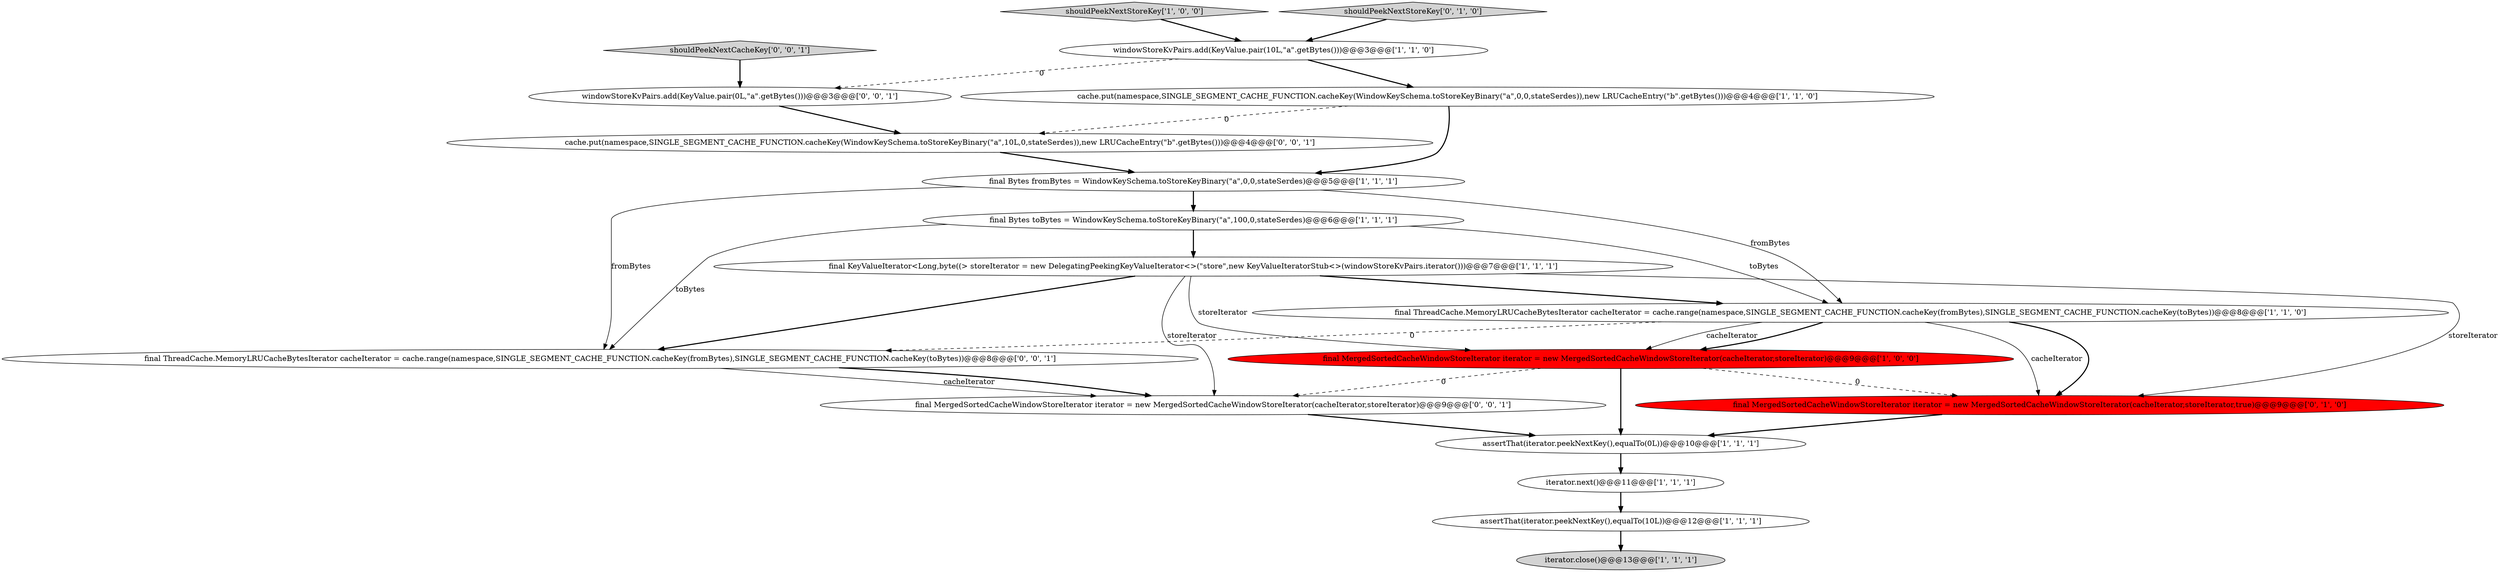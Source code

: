 digraph {
8 [style = filled, label = "windowStoreKvPairs.add(KeyValue.pair(10L,\"a\".getBytes()))@@@3@@@['1', '1', '0']", fillcolor = white, shape = ellipse image = "AAA0AAABBB1BBB"];
9 [style = filled, label = "iterator.next()@@@11@@@['1', '1', '1']", fillcolor = white, shape = ellipse image = "AAA0AAABBB1BBB"];
6 [style = filled, label = "shouldPeekNextStoreKey['1', '0', '0']", fillcolor = lightgray, shape = diamond image = "AAA0AAABBB1BBB"];
17 [style = filled, label = "cache.put(namespace,SINGLE_SEGMENT_CACHE_FUNCTION.cacheKey(WindowKeySchema.toStoreKeyBinary(\"a\",10L,0,stateSerdes)),new LRUCacheEntry(\"b\".getBytes()))@@@4@@@['0', '0', '1']", fillcolor = white, shape = ellipse image = "AAA0AAABBB3BBB"];
7 [style = filled, label = "assertThat(iterator.peekNextKey(),equalTo(10L))@@@12@@@['1', '1', '1']", fillcolor = white, shape = ellipse image = "AAA0AAABBB1BBB"];
16 [style = filled, label = "windowStoreKvPairs.add(KeyValue.pair(0L,\"a\".getBytes()))@@@3@@@['0', '0', '1']", fillcolor = white, shape = ellipse image = "AAA0AAABBB3BBB"];
4 [style = filled, label = "final MergedSortedCacheWindowStoreIterator iterator = new MergedSortedCacheWindowStoreIterator(cacheIterator,storeIterator)@@@9@@@['1', '0', '0']", fillcolor = red, shape = ellipse image = "AAA1AAABBB1BBB"];
18 [style = filled, label = "shouldPeekNextCacheKey['0', '0', '1']", fillcolor = lightgray, shape = diamond image = "AAA0AAABBB3BBB"];
11 [style = filled, label = "cache.put(namespace,SINGLE_SEGMENT_CACHE_FUNCTION.cacheKey(WindowKeySchema.toStoreKeyBinary(\"a\",0,0,stateSerdes)),new LRUCacheEntry(\"b\".getBytes()))@@@4@@@['1', '1', '0']", fillcolor = white, shape = ellipse image = "AAA0AAABBB1BBB"];
12 [style = filled, label = "final MergedSortedCacheWindowStoreIterator iterator = new MergedSortedCacheWindowStoreIterator(cacheIterator,storeIterator,true)@@@9@@@['0', '1', '0']", fillcolor = red, shape = ellipse image = "AAA1AAABBB2BBB"];
10 [style = filled, label = "final ThreadCache.MemoryLRUCacheBytesIterator cacheIterator = cache.range(namespace,SINGLE_SEGMENT_CACHE_FUNCTION.cacheKey(fromBytes),SINGLE_SEGMENT_CACHE_FUNCTION.cacheKey(toBytes))@@@8@@@['1', '1', '0']", fillcolor = white, shape = ellipse image = "AAA0AAABBB1BBB"];
2 [style = filled, label = "final Bytes toBytes = WindowKeySchema.toStoreKeyBinary(\"a\",100,0,stateSerdes)@@@6@@@['1', '1', '1']", fillcolor = white, shape = ellipse image = "AAA0AAABBB1BBB"];
15 [style = filled, label = "final MergedSortedCacheWindowStoreIterator iterator = new MergedSortedCacheWindowStoreIterator(cacheIterator,storeIterator)@@@9@@@['0', '0', '1']", fillcolor = white, shape = ellipse image = "AAA0AAABBB3BBB"];
14 [style = filled, label = "final ThreadCache.MemoryLRUCacheBytesIterator cacheIterator = cache.range(namespace,SINGLE_SEGMENT_CACHE_FUNCTION.cacheKey(fromBytes),SINGLE_SEGMENT_CACHE_FUNCTION.cacheKey(toBytes))@@@8@@@['0', '0', '1']", fillcolor = white, shape = ellipse image = "AAA0AAABBB3BBB"];
5 [style = filled, label = "assertThat(iterator.peekNextKey(),equalTo(0L))@@@10@@@['1', '1', '1']", fillcolor = white, shape = ellipse image = "AAA0AAABBB1BBB"];
1 [style = filled, label = "final KeyValueIterator<Long,byte((> storeIterator = new DelegatingPeekingKeyValueIterator<>(\"store\",new KeyValueIteratorStub<>(windowStoreKvPairs.iterator()))@@@7@@@['1', '1', '1']", fillcolor = white, shape = ellipse image = "AAA0AAABBB1BBB"];
0 [style = filled, label = "final Bytes fromBytes = WindowKeySchema.toStoreKeyBinary(\"a\",0,0,stateSerdes)@@@5@@@['1', '1', '1']", fillcolor = white, shape = ellipse image = "AAA0AAABBB1BBB"];
13 [style = filled, label = "shouldPeekNextStoreKey['0', '1', '0']", fillcolor = lightgray, shape = diamond image = "AAA0AAABBB2BBB"];
3 [style = filled, label = "iterator.close()@@@13@@@['1', '1', '1']", fillcolor = lightgray, shape = ellipse image = "AAA0AAABBB1BBB"];
8->16 [style = dashed, label="0"];
12->5 [style = bold, label=""];
5->9 [style = bold, label=""];
2->1 [style = bold, label=""];
14->15 [style = solid, label="cacheIterator"];
0->2 [style = bold, label=""];
10->4 [style = solid, label="cacheIterator"];
16->17 [style = bold, label=""];
1->12 [style = solid, label="storeIterator"];
11->17 [style = dashed, label="0"];
9->7 [style = bold, label=""];
0->10 [style = solid, label="fromBytes"];
7->3 [style = bold, label=""];
15->5 [style = bold, label=""];
4->12 [style = dashed, label="0"];
10->12 [style = solid, label="cacheIterator"];
11->0 [style = bold, label=""];
17->0 [style = bold, label=""];
1->4 [style = solid, label="storeIterator"];
10->12 [style = bold, label=""];
4->15 [style = dashed, label="0"];
2->10 [style = solid, label="toBytes"];
2->14 [style = solid, label="toBytes"];
6->8 [style = bold, label=""];
10->4 [style = bold, label=""];
1->14 [style = bold, label=""];
14->15 [style = bold, label=""];
1->15 [style = solid, label="storeIterator"];
0->14 [style = solid, label="fromBytes"];
13->8 [style = bold, label=""];
1->10 [style = bold, label=""];
8->11 [style = bold, label=""];
4->5 [style = bold, label=""];
10->14 [style = dashed, label="0"];
18->16 [style = bold, label=""];
}
